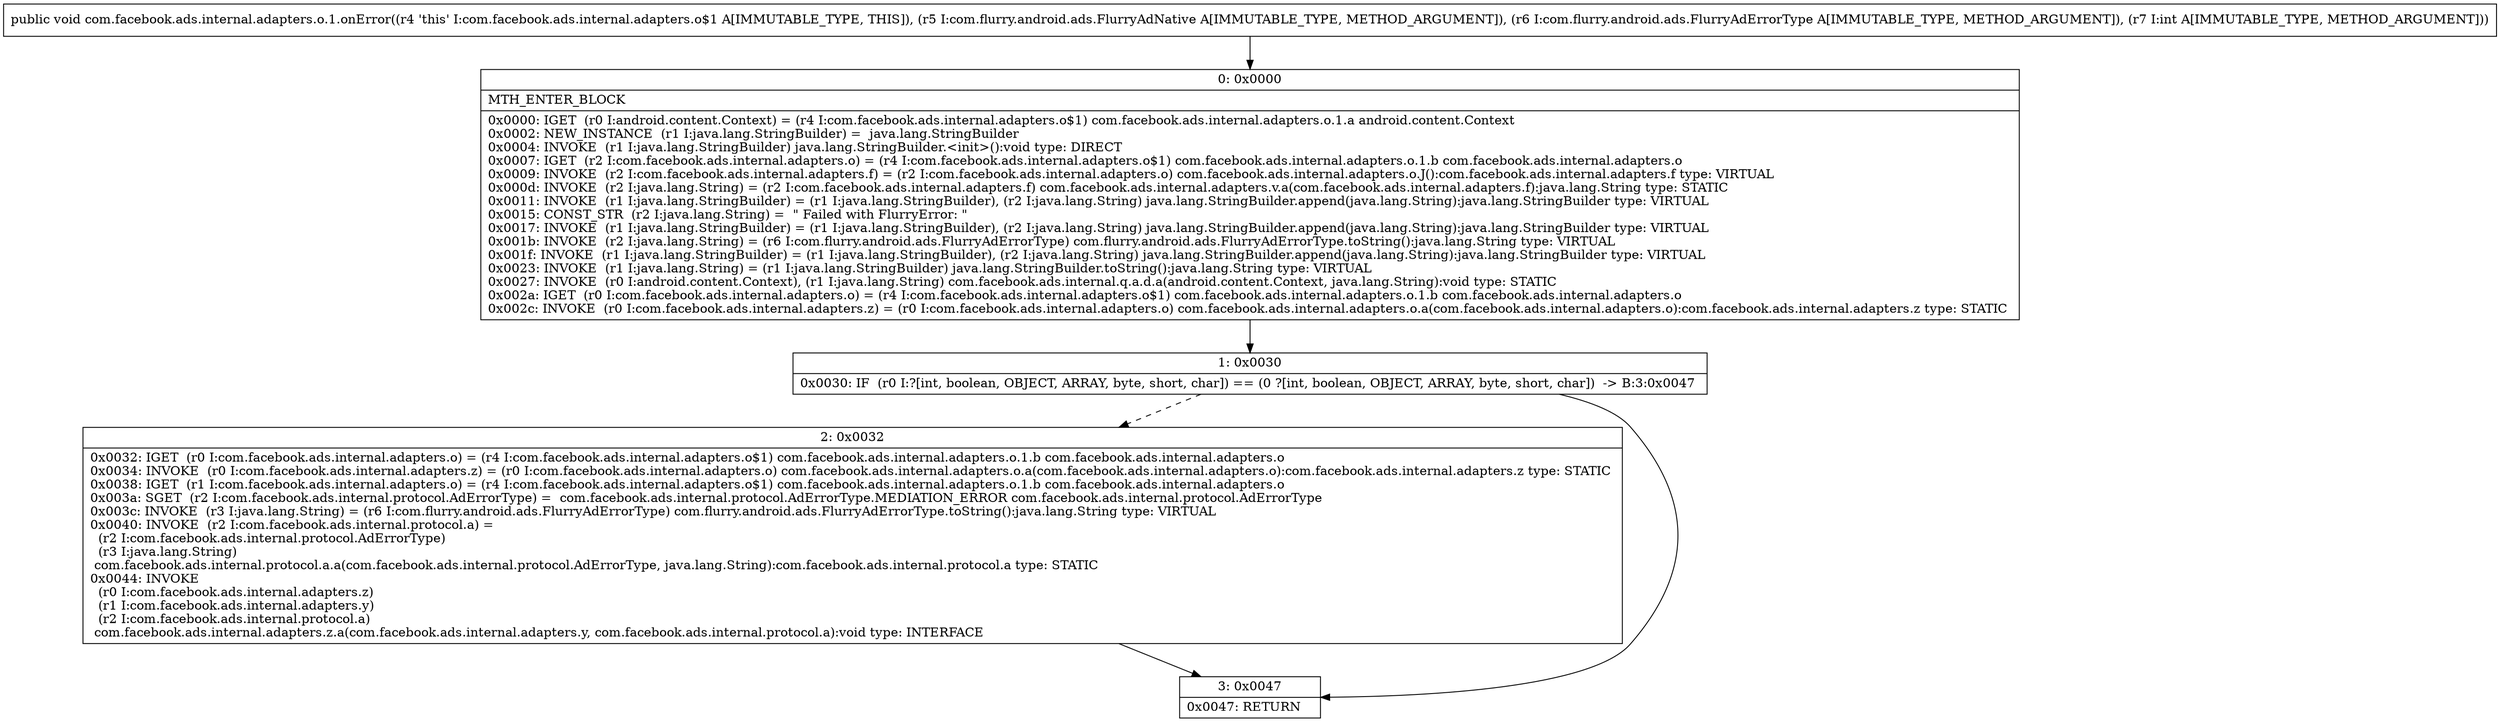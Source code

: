 digraph "CFG forcom.facebook.ads.internal.adapters.o.1.onError(Lcom\/flurry\/android\/ads\/FlurryAdNative;Lcom\/flurry\/android\/ads\/FlurryAdErrorType;I)V" {
Node_0 [shape=record,label="{0\:\ 0x0000|MTH_ENTER_BLOCK\l|0x0000: IGET  (r0 I:android.content.Context) = (r4 I:com.facebook.ads.internal.adapters.o$1) com.facebook.ads.internal.adapters.o.1.a android.content.Context \l0x0002: NEW_INSTANCE  (r1 I:java.lang.StringBuilder) =  java.lang.StringBuilder \l0x0004: INVOKE  (r1 I:java.lang.StringBuilder) java.lang.StringBuilder.\<init\>():void type: DIRECT \l0x0007: IGET  (r2 I:com.facebook.ads.internal.adapters.o) = (r4 I:com.facebook.ads.internal.adapters.o$1) com.facebook.ads.internal.adapters.o.1.b com.facebook.ads.internal.adapters.o \l0x0009: INVOKE  (r2 I:com.facebook.ads.internal.adapters.f) = (r2 I:com.facebook.ads.internal.adapters.o) com.facebook.ads.internal.adapters.o.J():com.facebook.ads.internal.adapters.f type: VIRTUAL \l0x000d: INVOKE  (r2 I:java.lang.String) = (r2 I:com.facebook.ads.internal.adapters.f) com.facebook.ads.internal.adapters.v.a(com.facebook.ads.internal.adapters.f):java.lang.String type: STATIC \l0x0011: INVOKE  (r1 I:java.lang.StringBuilder) = (r1 I:java.lang.StringBuilder), (r2 I:java.lang.String) java.lang.StringBuilder.append(java.lang.String):java.lang.StringBuilder type: VIRTUAL \l0x0015: CONST_STR  (r2 I:java.lang.String) =  \" Failed with FlurryError: \" \l0x0017: INVOKE  (r1 I:java.lang.StringBuilder) = (r1 I:java.lang.StringBuilder), (r2 I:java.lang.String) java.lang.StringBuilder.append(java.lang.String):java.lang.StringBuilder type: VIRTUAL \l0x001b: INVOKE  (r2 I:java.lang.String) = (r6 I:com.flurry.android.ads.FlurryAdErrorType) com.flurry.android.ads.FlurryAdErrorType.toString():java.lang.String type: VIRTUAL \l0x001f: INVOKE  (r1 I:java.lang.StringBuilder) = (r1 I:java.lang.StringBuilder), (r2 I:java.lang.String) java.lang.StringBuilder.append(java.lang.String):java.lang.StringBuilder type: VIRTUAL \l0x0023: INVOKE  (r1 I:java.lang.String) = (r1 I:java.lang.StringBuilder) java.lang.StringBuilder.toString():java.lang.String type: VIRTUAL \l0x0027: INVOKE  (r0 I:android.content.Context), (r1 I:java.lang.String) com.facebook.ads.internal.q.a.d.a(android.content.Context, java.lang.String):void type: STATIC \l0x002a: IGET  (r0 I:com.facebook.ads.internal.adapters.o) = (r4 I:com.facebook.ads.internal.adapters.o$1) com.facebook.ads.internal.adapters.o.1.b com.facebook.ads.internal.adapters.o \l0x002c: INVOKE  (r0 I:com.facebook.ads.internal.adapters.z) = (r0 I:com.facebook.ads.internal.adapters.o) com.facebook.ads.internal.adapters.o.a(com.facebook.ads.internal.adapters.o):com.facebook.ads.internal.adapters.z type: STATIC \l}"];
Node_1 [shape=record,label="{1\:\ 0x0030|0x0030: IF  (r0 I:?[int, boolean, OBJECT, ARRAY, byte, short, char]) == (0 ?[int, boolean, OBJECT, ARRAY, byte, short, char])  \-\> B:3:0x0047 \l}"];
Node_2 [shape=record,label="{2\:\ 0x0032|0x0032: IGET  (r0 I:com.facebook.ads.internal.adapters.o) = (r4 I:com.facebook.ads.internal.adapters.o$1) com.facebook.ads.internal.adapters.o.1.b com.facebook.ads.internal.adapters.o \l0x0034: INVOKE  (r0 I:com.facebook.ads.internal.adapters.z) = (r0 I:com.facebook.ads.internal.adapters.o) com.facebook.ads.internal.adapters.o.a(com.facebook.ads.internal.adapters.o):com.facebook.ads.internal.adapters.z type: STATIC \l0x0038: IGET  (r1 I:com.facebook.ads.internal.adapters.o) = (r4 I:com.facebook.ads.internal.adapters.o$1) com.facebook.ads.internal.adapters.o.1.b com.facebook.ads.internal.adapters.o \l0x003a: SGET  (r2 I:com.facebook.ads.internal.protocol.AdErrorType) =  com.facebook.ads.internal.protocol.AdErrorType.MEDIATION_ERROR com.facebook.ads.internal.protocol.AdErrorType \l0x003c: INVOKE  (r3 I:java.lang.String) = (r6 I:com.flurry.android.ads.FlurryAdErrorType) com.flurry.android.ads.FlurryAdErrorType.toString():java.lang.String type: VIRTUAL \l0x0040: INVOKE  (r2 I:com.facebook.ads.internal.protocol.a) = \l  (r2 I:com.facebook.ads.internal.protocol.AdErrorType)\l  (r3 I:java.lang.String)\l com.facebook.ads.internal.protocol.a.a(com.facebook.ads.internal.protocol.AdErrorType, java.lang.String):com.facebook.ads.internal.protocol.a type: STATIC \l0x0044: INVOKE  \l  (r0 I:com.facebook.ads.internal.adapters.z)\l  (r1 I:com.facebook.ads.internal.adapters.y)\l  (r2 I:com.facebook.ads.internal.protocol.a)\l com.facebook.ads.internal.adapters.z.a(com.facebook.ads.internal.adapters.y, com.facebook.ads.internal.protocol.a):void type: INTERFACE \l}"];
Node_3 [shape=record,label="{3\:\ 0x0047|0x0047: RETURN   \l}"];
MethodNode[shape=record,label="{public void com.facebook.ads.internal.adapters.o.1.onError((r4 'this' I:com.facebook.ads.internal.adapters.o$1 A[IMMUTABLE_TYPE, THIS]), (r5 I:com.flurry.android.ads.FlurryAdNative A[IMMUTABLE_TYPE, METHOD_ARGUMENT]), (r6 I:com.flurry.android.ads.FlurryAdErrorType A[IMMUTABLE_TYPE, METHOD_ARGUMENT]), (r7 I:int A[IMMUTABLE_TYPE, METHOD_ARGUMENT])) }"];
MethodNode -> Node_0;
Node_0 -> Node_1;
Node_1 -> Node_2[style=dashed];
Node_1 -> Node_3;
Node_2 -> Node_3;
}

